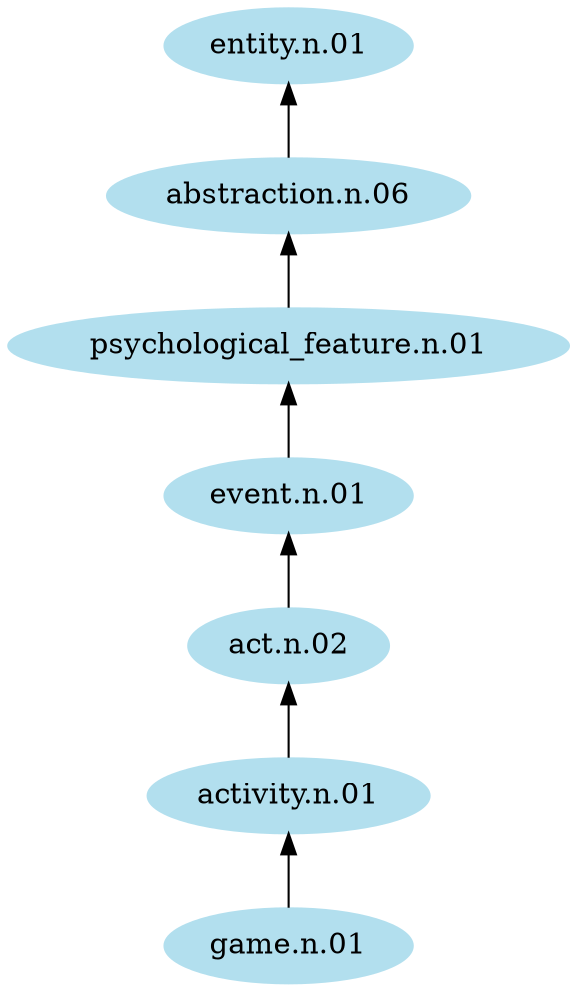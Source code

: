digraph unix {
	node [color=lightblue2 style=filled]
	rankdir=BT
	"game.n.01" -> "activity.n.01"
	"activity.n.01" -> "act.n.02"
	"act.n.02" -> "event.n.01"
	"event.n.01" -> "psychological_feature.n.01"
	"psychological_feature.n.01" -> "abstraction.n.06"
	"abstraction.n.06" -> "entity.n.01"
}
